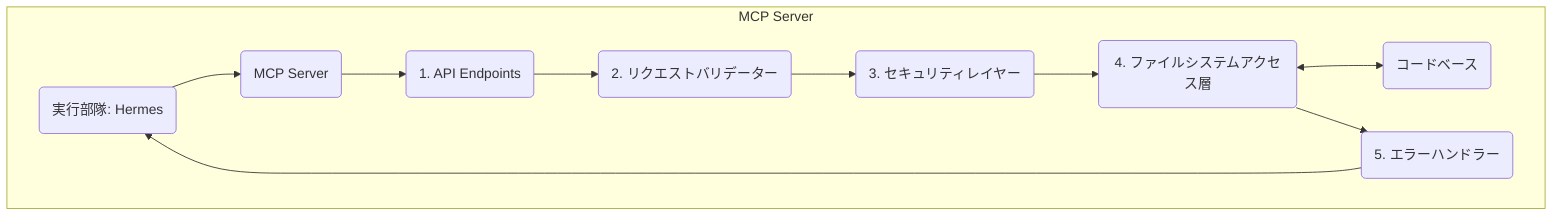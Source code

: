 graph TD
    ExecutionUnit(実行部隊: Hermes) --> MCPServer_Entry(MCP Server)

    subgraph MCP Server
        MCPServer_Entry --> APIEndpoints(1. API Endpoints)
        APIEndpoints --> RequestValidator(2. リクエストバリデーター)
        RequestValidator --> SecurityLayer(3. セキュリティレイヤー)
        SecurityLayer --> FileSystemAccess(4. ファイルシステムアクセス層)
        FileSystemAccess <--> Codebase(コードベース)
        FileSystemAccess --> ErrorHandler(5. エラーハンドラー)
        ErrorHandler --> ExecutionUnit
    end
